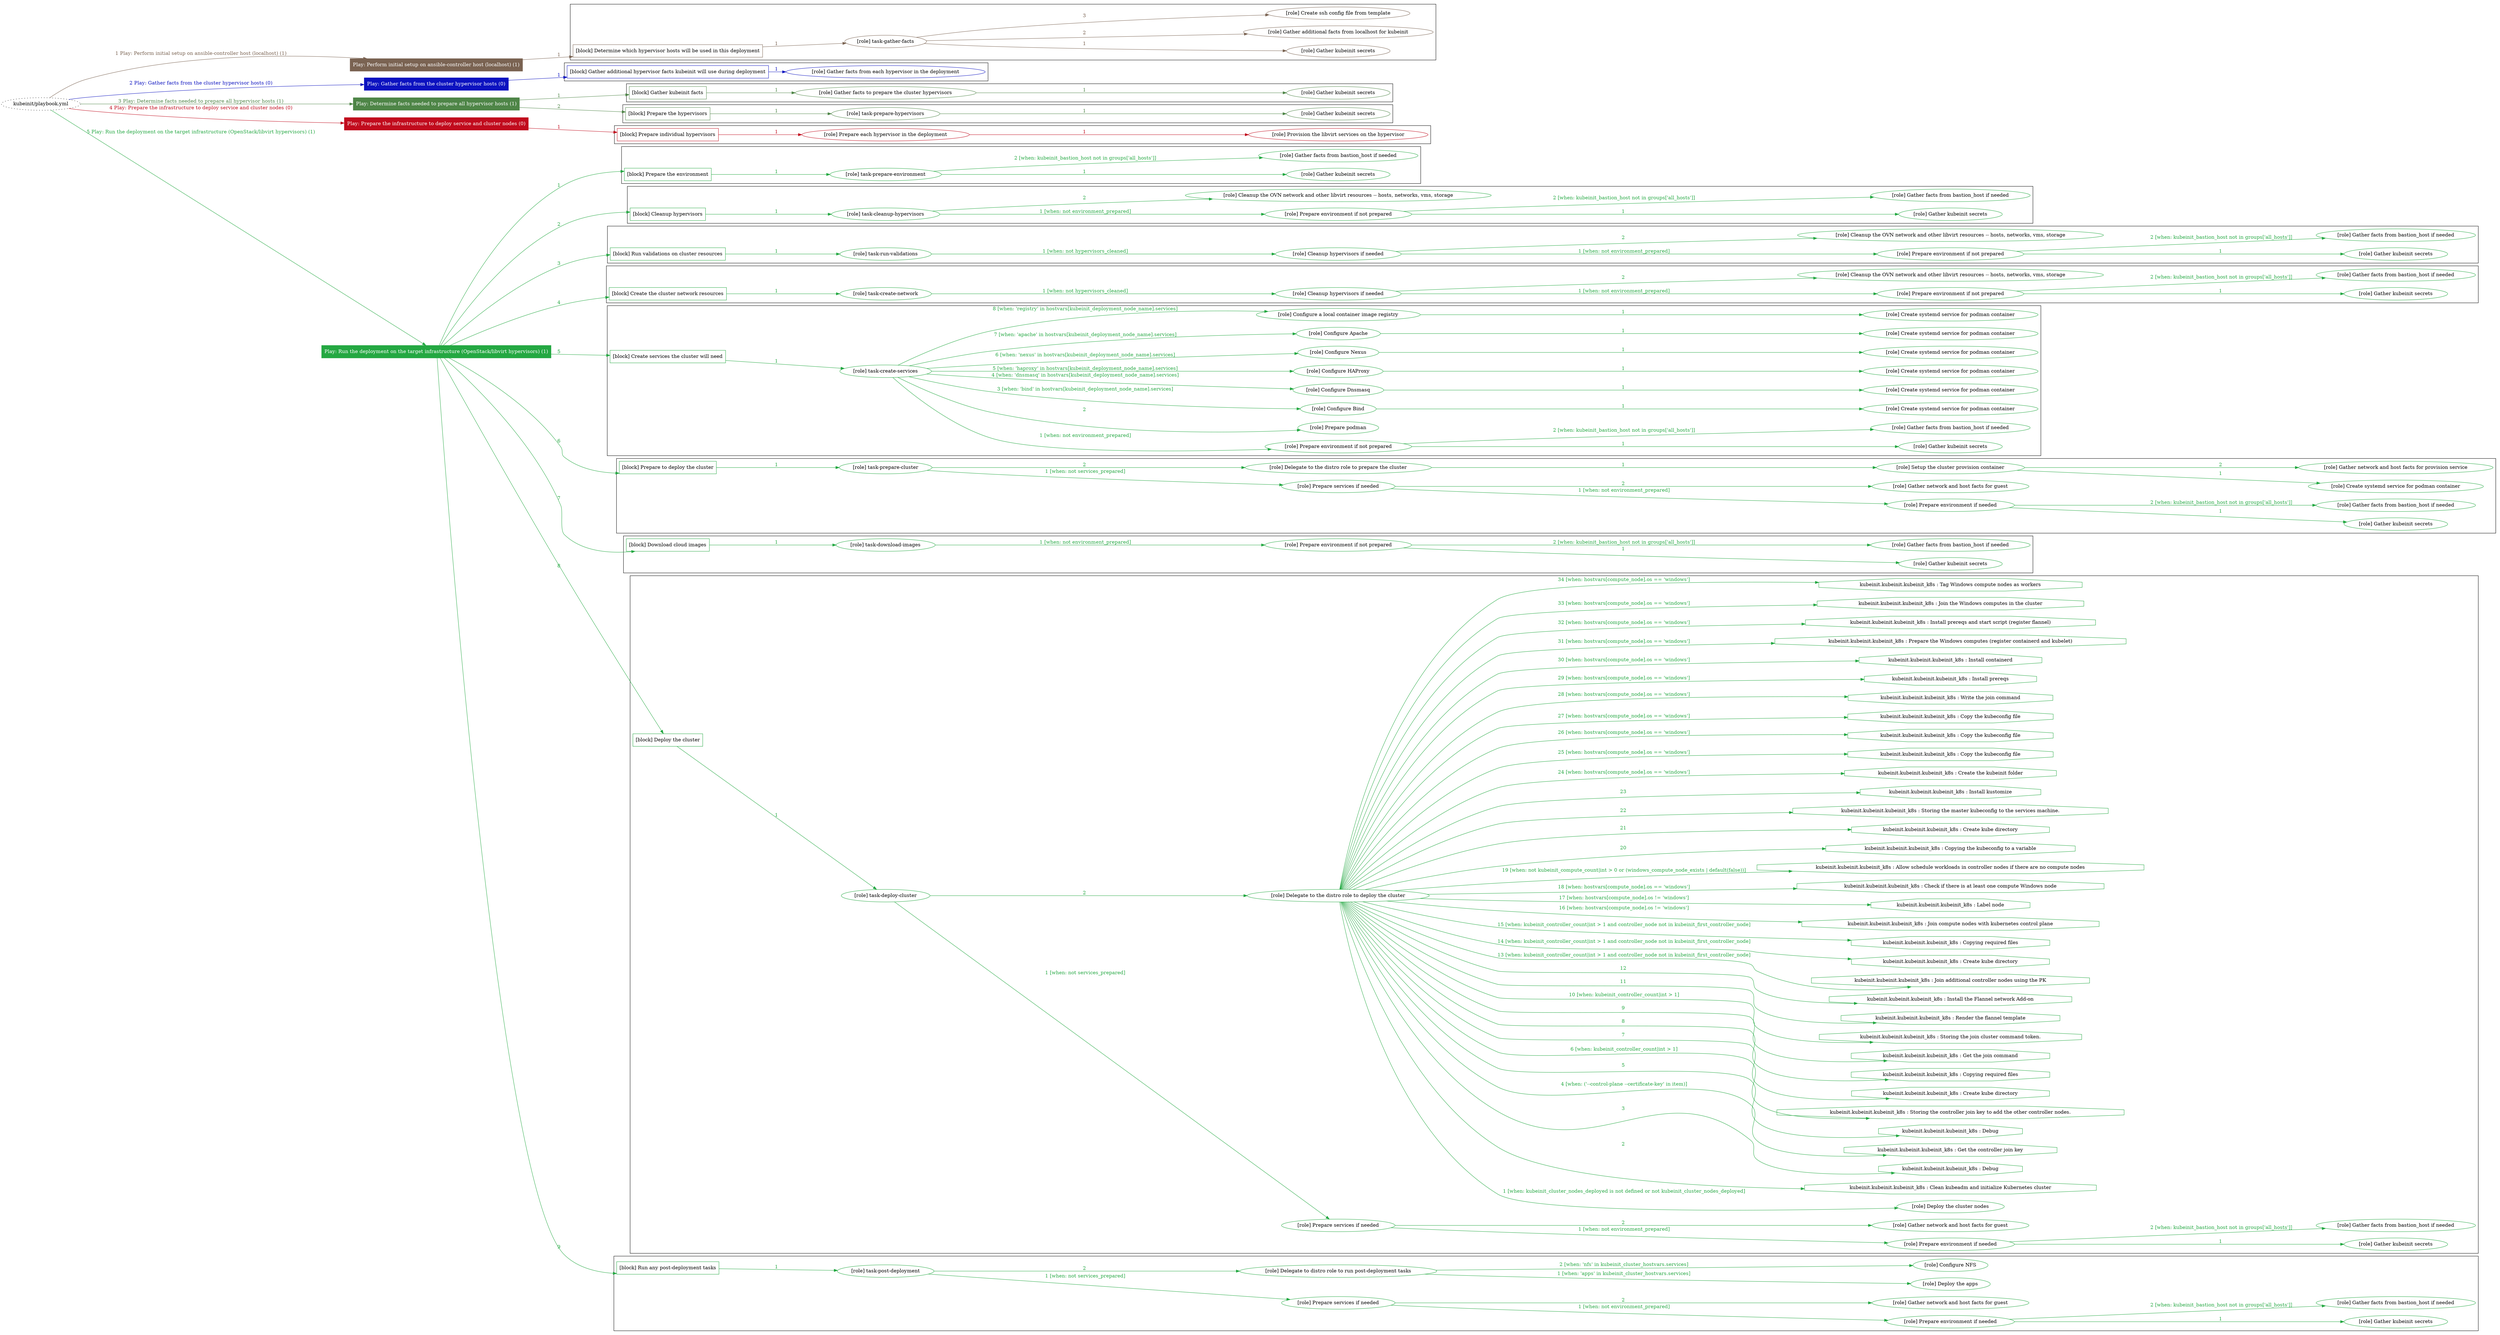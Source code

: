 digraph {
	graph [concentrate=true ordering=in rankdir=LR ratio=fill]
	edge [esep=5 sep=10]
	"kubeinit/playbook.yml" [URL="/home/runner/work/kubeinit/kubeinit/kubeinit/playbook.yml" id=playbook_67308092 style=dotted]
	"kubeinit/playbook.yml" -> play_6406ec0d [label="1 Play: Perform initial setup on ansible-controller host (localhost) (1)" color="#7a6352" fontcolor="#7a6352" id=edge_play_6406ec0d labeltooltip="1 Play: Perform initial setup on ansible-controller host (localhost) (1)" tooltip="1 Play: Perform initial setup on ansible-controller host (localhost) (1)"]
	subgraph "Play: Perform initial setup on ansible-controller host (localhost) (1)" {
		play_6406ec0d [label="Play: Perform initial setup on ansible-controller host (localhost) (1)" URL="/home/runner/work/kubeinit/kubeinit/kubeinit/playbook.yml" color="#7a6352" fontcolor="#ffffff" id=play_6406ec0d shape=box style=filled tooltip=localhost]
		play_6406ec0d -> block_fd1d9c23 [label=1 color="#7a6352" fontcolor="#7a6352" id=edge_block_fd1d9c23 labeltooltip=1 tooltip=1]
		subgraph cluster_block_fd1d9c23 {
			block_fd1d9c23 [label="[block] Determine which hypervisor hosts will be used in this deployment" URL="/home/runner/work/kubeinit/kubeinit/kubeinit/playbook.yml" color="#7a6352" id=block_fd1d9c23 labeltooltip="Determine which hypervisor hosts will be used in this deployment" shape=box tooltip="Determine which hypervisor hosts will be used in this deployment"]
			block_fd1d9c23 -> role_5d88a135 [label="1 " color="#7a6352" fontcolor="#7a6352" id=edge_role_5d88a135 labeltooltip="1 " tooltip="1 "]
			subgraph "task-gather-facts" {
				role_5d88a135 [label="[role] task-gather-facts" URL="/home/runner/work/kubeinit/kubeinit/kubeinit/playbook.yml" color="#7a6352" id=role_5d88a135 tooltip="task-gather-facts"]
				role_5d88a135 -> role_8d498504 [label="1 " color="#7a6352" fontcolor="#7a6352" id=edge_role_8d498504 labeltooltip="1 " tooltip="1 "]
				subgraph "Gather kubeinit secrets" {
					role_8d498504 [label="[role] Gather kubeinit secrets" URL="/home/runner/.ansible/collections/ansible_collections/kubeinit/kubeinit/roles/kubeinit_prepare/tasks/build_hypervisors_group.yml" color="#7a6352" id=role_8d498504 tooltip="Gather kubeinit secrets"]
				}
				role_5d88a135 -> role_382ca746 [label="2 " color="#7a6352" fontcolor="#7a6352" id=edge_role_382ca746 labeltooltip="2 " tooltip="2 "]
				subgraph "Gather additional facts from localhost for kubeinit" {
					role_382ca746 [label="[role] Gather additional facts from localhost for kubeinit" URL="/home/runner/.ansible/collections/ansible_collections/kubeinit/kubeinit/roles/kubeinit_prepare/tasks/build_hypervisors_group.yml" color="#7a6352" id=role_382ca746 tooltip="Gather additional facts from localhost for kubeinit"]
				}
				role_5d88a135 -> role_383abd03 [label="3 " color="#7a6352" fontcolor="#7a6352" id=edge_role_383abd03 labeltooltip="3 " tooltip="3 "]
				subgraph "Create ssh config file from template" {
					role_383abd03 [label="[role] Create ssh config file from template" URL="/home/runner/.ansible/collections/ansible_collections/kubeinit/kubeinit/roles/kubeinit_prepare/tasks/build_hypervisors_group.yml" color="#7a6352" id=role_383abd03 tooltip="Create ssh config file from template"]
				}
			}
		}
	}
	"kubeinit/playbook.yml" -> play_83e37f6c [label="2 Play: Gather facts from the cluster hypervisor hosts (0)" color="#0c12c0" fontcolor="#0c12c0" id=edge_play_83e37f6c labeltooltip="2 Play: Gather facts from the cluster hypervisor hosts (0)" tooltip="2 Play: Gather facts from the cluster hypervisor hosts (0)"]
	subgraph "Play: Gather facts from the cluster hypervisor hosts (0)" {
		play_83e37f6c [label="Play: Gather facts from the cluster hypervisor hosts (0)" URL="/home/runner/work/kubeinit/kubeinit/kubeinit/playbook.yml" color="#0c12c0" fontcolor="#ffffff" id=play_83e37f6c shape=box style=filled tooltip="Play: Gather facts from the cluster hypervisor hosts (0)"]
		play_83e37f6c -> block_63984644 [label=1 color="#0c12c0" fontcolor="#0c12c0" id=edge_block_63984644 labeltooltip=1 tooltip=1]
		subgraph cluster_block_63984644 {
			block_63984644 [label="[block] Gather additional hypervisor facts kubeinit will use during deployment" URL="/home/runner/work/kubeinit/kubeinit/kubeinit/playbook.yml" color="#0c12c0" id=block_63984644 labeltooltip="Gather additional hypervisor facts kubeinit will use during deployment" shape=box tooltip="Gather additional hypervisor facts kubeinit will use during deployment"]
			block_63984644 -> role_690fcded [label="1 " color="#0c12c0" fontcolor="#0c12c0" id=edge_role_690fcded labeltooltip="1 " tooltip="1 "]
			subgraph "Gather facts from each hypervisor in the deployment" {
				role_690fcded [label="[role] Gather facts from each hypervisor in the deployment" URL="/home/runner/work/kubeinit/kubeinit/kubeinit/playbook.yml" color="#0c12c0" id=role_690fcded tooltip="Gather facts from each hypervisor in the deployment"]
			}
		}
	}
	"kubeinit/playbook.yml" -> play_7e3e4405 [label="3 Play: Determine facts needed to prepare all hypervisor hosts (1)" color="#4e8547" fontcolor="#4e8547" id=edge_play_7e3e4405 labeltooltip="3 Play: Determine facts needed to prepare all hypervisor hosts (1)" tooltip="3 Play: Determine facts needed to prepare all hypervisor hosts (1)"]
	subgraph "Play: Determine facts needed to prepare all hypervisor hosts (1)" {
		play_7e3e4405 [label="Play: Determine facts needed to prepare all hypervisor hosts (1)" URL="/home/runner/work/kubeinit/kubeinit/kubeinit/playbook.yml" color="#4e8547" fontcolor="#ffffff" id=play_7e3e4405 shape=box style=filled tooltip=localhost]
		play_7e3e4405 -> block_11b2299b [label=1 color="#4e8547" fontcolor="#4e8547" id=edge_block_11b2299b labeltooltip=1 tooltip=1]
		subgraph cluster_block_11b2299b {
			block_11b2299b [label="[block] Gather kubeinit facts" URL="/home/runner/work/kubeinit/kubeinit/kubeinit/playbook.yml" color="#4e8547" id=block_11b2299b labeltooltip="Gather kubeinit facts" shape=box tooltip="Gather kubeinit facts"]
			block_11b2299b -> role_ae392e5f [label="1 " color="#4e8547" fontcolor="#4e8547" id=edge_role_ae392e5f labeltooltip="1 " tooltip="1 "]
			subgraph "Gather facts to prepare the cluster hypervisors" {
				role_ae392e5f [label="[role] Gather facts to prepare the cluster hypervisors" URL="/home/runner/work/kubeinit/kubeinit/kubeinit/playbook.yml" color="#4e8547" id=role_ae392e5f tooltip="Gather facts to prepare the cluster hypervisors"]
				role_ae392e5f -> role_c78ef38b [label="1 " color="#4e8547" fontcolor="#4e8547" id=edge_role_c78ef38b labeltooltip="1 " tooltip="1 "]
				subgraph "Gather kubeinit secrets" {
					role_c78ef38b [label="[role] Gather kubeinit secrets" URL="/home/runner/.ansible/collections/ansible_collections/kubeinit/kubeinit/roles/kubeinit_prepare/tasks/gather_kubeinit_facts.yml" color="#4e8547" id=role_c78ef38b tooltip="Gather kubeinit secrets"]
				}
			}
		}
		play_7e3e4405 -> block_ba4b2a45 [label=2 color="#4e8547" fontcolor="#4e8547" id=edge_block_ba4b2a45 labeltooltip=2 tooltip=2]
		subgraph cluster_block_ba4b2a45 {
			block_ba4b2a45 [label="[block] Prepare the hypervisors" URL="/home/runner/work/kubeinit/kubeinit/kubeinit/playbook.yml" color="#4e8547" id=block_ba4b2a45 labeltooltip="Prepare the hypervisors" shape=box tooltip="Prepare the hypervisors"]
			block_ba4b2a45 -> role_7987fff8 [label="1 " color="#4e8547" fontcolor="#4e8547" id=edge_role_7987fff8 labeltooltip="1 " tooltip="1 "]
			subgraph "task-prepare-hypervisors" {
				role_7987fff8 [label="[role] task-prepare-hypervisors" URL="/home/runner/work/kubeinit/kubeinit/kubeinit/playbook.yml" color="#4e8547" id=role_7987fff8 tooltip="task-prepare-hypervisors"]
				role_7987fff8 -> role_279f9d8d [label="1 " color="#4e8547" fontcolor="#4e8547" id=edge_role_279f9d8d labeltooltip="1 " tooltip="1 "]
				subgraph "Gather kubeinit secrets" {
					role_279f9d8d [label="[role] Gather kubeinit secrets" URL="/home/runner/.ansible/collections/ansible_collections/kubeinit/kubeinit/roles/kubeinit_prepare/tasks/gather_kubeinit_facts.yml" color="#4e8547" id=role_279f9d8d tooltip="Gather kubeinit secrets"]
				}
			}
		}
	}
	"kubeinit/playbook.yml" -> play_ab53a904 [label="4 Play: Prepare the infrastructure to deploy service and cluster nodes (0)" color="#c10b1d" fontcolor="#c10b1d" id=edge_play_ab53a904 labeltooltip="4 Play: Prepare the infrastructure to deploy service and cluster nodes (0)" tooltip="4 Play: Prepare the infrastructure to deploy service and cluster nodes (0)"]
	subgraph "Play: Prepare the infrastructure to deploy service and cluster nodes (0)" {
		play_ab53a904 [label="Play: Prepare the infrastructure to deploy service and cluster nodes (0)" URL="/home/runner/work/kubeinit/kubeinit/kubeinit/playbook.yml" color="#c10b1d" fontcolor="#ffffff" id=play_ab53a904 shape=box style=filled tooltip="Play: Prepare the infrastructure to deploy service and cluster nodes (0)"]
		play_ab53a904 -> block_ad7eea83 [label=1 color="#c10b1d" fontcolor="#c10b1d" id=edge_block_ad7eea83 labeltooltip=1 tooltip=1]
		subgraph cluster_block_ad7eea83 {
			block_ad7eea83 [label="[block] Prepare individual hypervisors" URL="/home/runner/work/kubeinit/kubeinit/kubeinit/playbook.yml" color="#c10b1d" id=block_ad7eea83 labeltooltip="Prepare individual hypervisors" shape=box tooltip="Prepare individual hypervisors"]
			block_ad7eea83 -> role_a2d02b58 [label="1 " color="#c10b1d" fontcolor="#c10b1d" id=edge_role_a2d02b58 labeltooltip="1 " tooltip="1 "]
			subgraph "Prepare each hypervisor in the deployment" {
				role_a2d02b58 [label="[role] Prepare each hypervisor in the deployment" URL="/home/runner/work/kubeinit/kubeinit/kubeinit/playbook.yml" color="#c10b1d" id=role_a2d02b58 tooltip="Prepare each hypervisor in the deployment"]
				role_a2d02b58 -> role_415d4869 [label="1 " color="#c10b1d" fontcolor="#c10b1d" id=edge_role_415d4869 labeltooltip="1 " tooltip="1 "]
				subgraph "Provision the libvirt services on the hypervisor" {
					role_415d4869 [label="[role] Provision the libvirt services on the hypervisor" URL="/home/runner/.ansible/collections/ansible_collections/kubeinit/kubeinit/roles/kubeinit_prepare/tasks/prepare_hypervisor.yml" color="#c10b1d" id=role_415d4869 tooltip="Provision the libvirt services on the hypervisor"]
				}
			}
		}
	}
	"kubeinit/playbook.yml" -> play_430df1ea [label="5 Play: Run the deployment on the target infrastructure (OpenStack/libvirt hypervisors) (1)" color="#24a842" fontcolor="#24a842" id=edge_play_430df1ea labeltooltip="5 Play: Run the deployment on the target infrastructure (OpenStack/libvirt hypervisors) (1)" tooltip="5 Play: Run the deployment on the target infrastructure (OpenStack/libvirt hypervisors) (1)"]
	subgraph "Play: Run the deployment on the target infrastructure (OpenStack/libvirt hypervisors) (1)" {
		play_430df1ea [label="Play: Run the deployment on the target infrastructure (OpenStack/libvirt hypervisors) (1)" URL="/home/runner/work/kubeinit/kubeinit/kubeinit/playbook.yml" color="#24a842" fontcolor="#ffffff" id=play_430df1ea shape=box style=filled tooltip=localhost]
		play_430df1ea -> block_4a6299b2 [label=1 color="#24a842" fontcolor="#24a842" id=edge_block_4a6299b2 labeltooltip=1 tooltip=1]
		subgraph cluster_block_4a6299b2 {
			block_4a6299b2 [label="[block] Prepare the environment" URL="/home/runner/work/kubeinit/kubeinit/kubeinit/playbook.yml" color="#24a842" id=block_4a6299b2 labeltooltip="Prepare the environment" shape=box tooltip="Prepare the environment"]
			block_4a6299b2 -> role_b2286deb [label="1 " color="#24a842" fontcolor="#24a842" id=edge_role_b2286deb labeltooltip="1 " tooltip="1 "]
			subgraph "task-prepare-environment" {
				role_b2286deb [label="[role] task-prepare-environment" URL="/home/runner/work/kubeinit/kubeinit/kubeinit/playbook.yml" color="#24a842" id=role_b2286deb tooltip="task-prepare-environment"]
				role_b2286deb -> role_14a4b494 [label="1 " color="#24a842" fontcolor="#24a842" id=edge_role_14a4b494 labeltooltip="1 " tooltip="1 "]
				subgraph "Gather kubeinit secrets" {
					role_14a4b494 [label="[role] Gather kubeinit secrets" URL="/home/runner/.ansible/collections/ansible_collections/kubeinit/kubeinit/roles/kubeinit_prepare/tasks/gather_kubeinit_facts.yml" color="#24a842" id=role_14a4b494 tooltip="Gather kubeinit secrets"]
				}
				role_b2286deb -> role_64204887 [label="2 [when: kubeinit_bastion_host not in groups['all_hosts']]" color="#24a842" fontcolor="#24a842" id=edge_role_64204887 labeltooltip="2 [when: kubeinit_bastion_host not in groups['all_hosts']]" tooltip="2 [when: kubeinit_bastion_host not in groups['all_hosts']]"]
				subgraph "Gather facts from bastion_host if needed" {
					role_64204887 [label="[role] Gather facts from bastion_host if needed" URL="/home/runner/.ansible/collections/ansible_collections/kubeinit/kubeinit/roles/kubeinit_prepare/tasks/main.yml" color="#24a842" id=role_64204887 tooltip="Gather facts from bastion_host if needed"]
				}
			}
		}
		play_430df1ea -> block_776baa49 [label=2 color="#24a842" fontcolor="#24a842" id=edge_block_776baa49 labeltooltip=2 tooltip=2]
		subgraph cluster_block_776baa49 {
			block_776baa49 [label="[block] Cleanup hypervisors" URL="/home/runner/work/kubeinit/kubeinit/kubeinit/playbook.yml" color="#24a842" id=block_776baa49 labeltooltip="Cleanup hypervisors" shape=box tooltip="Cleanup hypervisors"]
			block_776baa49 -> role_e93fc119 [label="1 " color="#24a842" fontcolor="#24a842" id=edge_role_e93fc119 labeltooltip="1 " tooltip="1 "]
			subgraph "task-cleanup-hypervisors" {
				role_e93fc119 [label="[role] task-cleanup-hypervisors" URL="/home/runner/work/kubeinit/kubeinit/kubeinit/playbook.yml" color="#24a842" id=role_e93fc119 tooltip="task-cleanup-hypervisors"]
				role_e93fc119 -> role_c7dffb00 [label="1 [when: not environment_prepared]" color="#24a842" fontcolor="#24a842" id=edge_role_c7dffb00 labeltooltip="1 [when: not environment_prepared]" tooltip="1 [when: not environment_prepared]"]
				subgraph "Prepare environment if not prepared" {
					role_c7dffb00 [label="[role] Prepare environment if not prepared" URL="/home/runner/.ansible/collections/ansible_collections/kubeinit/kubeinit/roles/kubeinit_libvirt/tasks/cleanup_hypervisors.yml" color="#24a842" id=role_c7dffb00 tooltip="Prepare environment if not prepared"]
					role_c7dffb00 -> role_e9ced68d [label="1 " color="#24a842" fontcolor="#24a842" id=edge_role_e9ced68d labeltooltip="1 " tooltip="1 "]
					subgraph "Gather kubeinit secrets" {
						role_e9ced68d [label="[role] Gather kubeinit secrets" URL="/home/runner/.ansible/collections/ansible_collections/kubeinit/kubeinit/roles/kubeinit_prepare/tasks/gather_kubeinit_facts.yml" color="#24a842" id=role_e9ced68d tooltip="Gather kubeinit secrets"]
					}
					role_c7dffb00 -> role_8114c1ce [label="2 [when: kubeinit_bastion_host not in groups['all_hosts']]" color="#24a842" fontcolor="#24a842" id=edge_role_8114c1ce labeltooltip="2 [when: kubeinit_bastion_host not in groups['all_hosts']]" tooltip="2 [when: kubeinit_bastion_host not in groups['all_hosts']]"]
					subgraph "Gather facts from bastion_host if needed" {
						role_8114c1ce [label="[role] Gather facts from bastion_host if needed" URL="/home/runner/.ansible/collections/ansible_collections/kubeinit/kubeinit/roles/kubeinit_prepare/tasks/main.yml" color="#24a842" id=role_8114c1ce tooltip="Gather facts from bastion_host if needed"]
					}
				}
				role_e93fc119 -> role_8dc5a4e8 [label="2 " color="#24a842" fontcolor="#24a842" id=edge_role_8dc5a4e8 labeltooltip="2 " tooltip="2 "]
				subgraph "Cleanup the OVN network and other libvirt resources -- hosts, networks, vms, storage" {
					role_8dc5a4e8 [label="[role] Cleanup the OVN network and other libvirt resources -- hosts, networks, vms, storage" URL="/home/runner/.ansible/collections/ansible_collections/kubeinit/kubeinit/roles/kubeinit_libvirt/tasks/cleanup_hypervisors.yml" color="#24a842" id=role_8dc5a4e8 tooltip="Cleanup the OVN network and other libvirt resources -- hosts, networks, vms, storage"]
				}
			}
		}
		play_430df1ea -> block_d7564fd7 [label=3 color="#24a842" fontcolor="#24a842" id=edge_block_d7564fd7 labeltooltip=3 tooltip=3]
		subgraph cluster_block_d7564fd7 {
			block_d7564fd7 [label="[block] Run validations on cluster resources" URL="/home/runner/work/kubeinit/kubeinit/kubeinit/playbook.yml" color="#24a842" id=block_d7564fd7 labeltooltip="Run validations on cluster resources" shape=box tooltip="Run validations on cluster resources"]
			block_d7564fd7 -> role_8d0d4862 [label="1 " color="#24a842" fontcolor="#24a842" id=edge_role_8d0d4862 labeltooltip="1 " tooltip="1 "]
			subgraph "task-run-validations" {
				role_8d0d4862 [label="[role] task-run-validations" URL="/home/runner/work/kubeinit/kubeinit/kubeinit/playbook.yml" color="#24a842" id=role_8d0d4862 tooltip="task-run-validations"]
				role_8d0d4862 -> role_b1a09fdd [label="1 [when: not hypervisors_cleaned]" color="#24a842" fontcolor="#24a842" id=edge_role_b1a09fdd labeltooltip="1 [when: not hypervisors_cleaned]" tooltip="1 [when: not hypervisors_cleaned]"]
				subgraph "Cleanup hypervisors if needed" {
					role_b1a09fdd [label="[role] Cleanup hypervisors if needed" URL="/home/runner/.ansible/collections/ansible_collections/kubeinit/kubeinit/roles/kubeinit_validations/tasks/main.yml" color="#24a842" id=role_b1a09fdd tooltip="Cleanup hypervisors if needed"]
					role_b1a09fdd -> role_1f83338a [label="1 [when: not environment_prepared]" color="#24a842" fontcolor="#24a842" id=edge_role_1f83338a labeltooltip="1 [when: not environment_prepared]" tooltip="1 [when: not environment_prepared]"]
					subgraph "Prepare environment if not prepared" {
						role_1f83338a [label="[role] Prepare environment if not prepared" URL="/home/runner/.ansible/collections/ansible_collections/kubeinit/kubeinit/roles/kubeinit_libvirt/tasks/cleanup_hypervisors.yml" color="#24a842" id=role_1f83338a tooltip="Prepare environment if not prepared"]
						role_1f83338a -> role_2d18c7b2 [label="1 " color="#24a842" fontcolor="#24a842" id=edge_role_2d18c7b2 labeltooltip="1 " tooltip="1 "]
						subgraph "Gather kubeinit secrets" {
							role_2d18c7b2 [label="[role] Gather kubeinit secrets" URL="/home/runner/.ansible/collections/ansible_collections/kubeinit/kubeinit/roles/kubeinit_prepare/tasks/gather_kubeinit_facts.yml" color="#24a842" id=role_2d18c7b2 tooltip="Gather kubeinit secrets"]
						}
						role_1f83338a -> role_209648e6 [label="2 [when: kubeinit_bastion_host not in groups['all_hosts']]" color="#24a842" fontcolor="#24a842" id=edge_role_209648e6 labeltooltip="2 [when: kubeinit_bastion_host not in groups['all_hosts']]" tooltip="2 [when: kubeinit_bastion_host not in groups['all_hosts']]"]
						subgraph "Gather facts from bastion_host if needed" {
							role_209648e6 [label="[role] Gather facts from bastion_host if needed" URL="/home/runner/.ansible/collections/ansible_collections/kubeinit/kubeinit/roles/kubeinit_prepare/tasks/main.yml" color="#24a842" id=role_209648e6 tooltip="Gather facts from bastion_host if needed"]
						}
					}
					role_b1a09fdd -> role_4c12d27b [label="2 " color="#24a842" fontcolor="#24a842" id=edge_role_4c12d27b labeltooltip="2 " tooltip="2 "]
					subgraph "Cleanup the OVN network and other libvirt resources -- hosts, networks, vms, storage" {
						role_4c12d27b [label="[role] Cleanup the OVN network and other libvirt resources -- hosts, networks, vms, storage" URL="/home/runner/.ansible/collections/ansible_collections/kubeinit/kubeinit/roles/kubeinit_libvirt/tasks/cleanup_hypervisors.yml" color="#24a842" id=role_4c12d27b tooltip="Cleanup the OVN network and other libvirt resources -- hosts, networks, vms, storage"]
					}
				}
			}
		}
		play_430df1ea -> block_c68cd7c6 [label=4 color="#24a842" fontcolor="#24a842" id=edge_block_c68cd7c6 labeltooltip=4 tooltip=4]
		subgraph cluster_block_c68cd7c6 {
			block_c68cd7c6 [label="[block] Create the cluster network resources" URL="/home/runner/work/kubeinit/kubeinit/kubeinit/playbook.yml" color="#24a842" id=block_c68cd7c6 labeltooltip="Create the cluster network resources" shape=box tooltip="Create the cluster network resources"]
			block_c68cd7c6 -> role_d3e55e56 [label="1 " color="#24a842" fontcolor="#24a842" id=edge_role_d3e55e56 labeltooltip="1 " tooltip="1 "]
			subgraph "task-create-network" {
				role_d3e55e56 [label="[role] task-create-network" URL="/home/runner/work/kubeinit/kubeinit/kubeinit/playbook.yml" color="#24a842" id=role_d3e55e56 tooltip="task-create-network"]
				role_d3e55e56 -> role_2d81b3db [label="1 [when: not hypervisors_cleaned]" color="#24a842" fontcolor="#24a842" id=edge_role_2d81b3db labeltooltip="1 [when: not hypervisors_cleaned]" tooltip="1 [when: not hypervisors_cleaned]"]
				subgraph "Cleanup hypervisors if needed" {
					role_2d81b3db [label="[role] Cleanup hypervisors if needed" URL="/home/runner/.ansible/collections/ansible_collections/kubeinit/kubeinit/roles/kubeinit_libvirt/tasks/create_network.yml" color="#24a842" id=role_2d81b3db tooltip="Cleanup hypervisors if needed"]
					role_2d81b3db -> role_c132bd1b [label="1 [when: not environment_prepared]" color="#24a842" fontcolor="#24a842" id=edge_role_c132bd1b labeltooltip="1 [when: not environment_prepared]" tooltip="1 [when: not environment_prepared]"]
					subgraph "Prepare environment if not prepared" {
						role_c132bd1b [label="[role] Prepare environment if not prepared" URL="/home/runner/.ansible/collections/ansible_collections/kubeinit/kubeinit/roles/kubeinit_libvirt/tasks/cleanup_hypervisors.yml" color="#24a842" id=role_c132bd1b tooltip="Prepare environment if not prepared"]
						role_c132bd1b -> role_8d4601d1 [label="1 " color="#24a842" fontcolor="#24a842" id=edge_role_8d4601d1 labeltooltip="1 " tooltip="1 "]
						subgraph "Gather kubeinit secrets" {
							role_8d4601d1 [label="[role] Gather kubeinit secrets" URL="/home/runner/.ansible/collections/ansible_collections/kubeinit/kubeinit/roles/kubeinit_prepare/tasks/gather_kubeinit_facts.yml" color="#24a842" id=role_8d4601d1 tooltip="Gather kubeinit secrets"]
						}
						role_c132bd1b -> role_0a7c76f2 [label="2 [when: kubeinit_bastion_host not in groups['all_hosts']]" color="#24a842" fontcolor="#24a842" id=edge_role_0a7c76f2 labeltooltip="2 [when: kubeinit_bastion_host not in groups['all_hosts']]" tooltip="2 [when: kubeinit_bastion_host not in groups['all_hosts']]"]
						subgraph "Gather facts from bastion_host if needed" {
							role_0a7c76f2 [label="[role] Gather facts from bastion_host if needed" URL="/home/runner/.ansible/collections/ansible_collections/kubeinit/kubeinit/roles/kubeinit_prepare/tasks/main.yml" color="#24a842" id=role_0a7c76f2 tooltip="Gather facts from bastion_host if needed"]
						}
					}
					role_2d81b3db -> role_a5a10cf0 [label="2 " color="#24a842" fontcolor="#24a842" id=edge_role_a5a10cf0 labeltooltip="2 " tooltip="2 "]
					subgraph "Cleanup the OVN network and other libvirt resources -- hosts, networks, vms, storage" {
						role_a5a10cf0 [label="[role] Cleanup the OVN network and other libvirt resources -- hosts, networks, vms, storage" URL="/home/runner/.ansible/collections/ansible_collections/kubeinit/kubeinit/roles/kubeinit_libvirt/tasks/cleanup_hypervisors.yml" color="#24a842" id=role_a5a10cf0 tooltip="Cleanup the OVN network and other libvirt resources -- hosts, networks, vms, storage"]
					}
				}
			}
		}
		play_430df1ea -> block_081ce911 [label=5 color="#24a842" fontcolor="#24a842" id=edge_block_081ce911 labeltooltip=5 tooltip=5]
		subgraph cluster_block_081ce911 {
			block_081ce911 [label="[block] Create services the cluster will need" URL="/home/runner/work/kubeinit/kubeinit/kubeinit/playbook.yml" color="#24a842" id=block_081ce911 labeltooltip="Create services the cluster will need" shape=box tooltip="Create services the cluster will need"]
			block_081ce911 -> role_3a35a4e5 [label="1 " color="#24a842" fontcolor="#24a842" id=edge_role_3a35a4e5 labeltooltip="1 " tooltip="1 "]
			subgraph "task-create-services" {
				role_3a35a4e5 [label="[role] task-create-services" URL="/home/runner/work/kubeinit/kubeinit/kubeinit/playbook.yml" color="#24a842" id=role_3a35a4e5 tooltip="task-create-services"]
				role_3a35a4e5 -> role_b16ca7b7 [label="1 [when: not environment_prepared]" color="#24a842" fontcolor="#24a842" id=edge_role_b16ca7b7 labeltooltip="1 [when: not environment_prepared]" tooltip="1 [when: not environment_prepared]"]
				subgraph "Prepare environment if not prepared" {
					role_b16ca7b7 [label="[role] Prepare environment if not prepared" URL="/home/runner/.ansible/collections/ansible_collections/kubeinit/kubeinit/roles/kubeinit_services/tasks/main.yml" color="#24a842" id=role_b16ca7b7 tooltip="Prepare environment if not prepared"]
					role_b16ca7b7 -> role_ea40ac35 [label="1 " color="#24a842" fontcolor="#24a842" id=edge_role_ea40ac35 labeltooltip="1 " tooltip="1 "]
					subgraph "Gather kubeinit secrets" {
						role_ea40ac35 [label="[role] Gather kubeinit secrets" URL="/home/runner/.ansible/collections/ansible_collections/kubeinit/kubeinit/roles/kubeinit_prepare/tasks/gather_kubeinit_facts.yml" color="#24a842" id=role_ea40ac35 tooltip="Gather kubeinit secrets"]
					}
					role_b16ca7b7 -> role_a57aa721 [label="2 [when: kubeinit_bastion_host not in groups['all_hosts']]" color="#24a842" fontcolor="#24a842" id=edge_role_a57aa721 labeltooltip="2 [when: kubeinit_bastion_host not in groups['all_hosts']]" tooltip="2 [when: kubeinit_bastion_host not in groups['all_hosts']]"]
					subgraph "Gather facts from bastion_host if needed" {
						role_a57aa721 [label="[role] Gather facts from bastion_host if needed" URL="/home/runner/.ansible/collections/ansible_collections/kubeinit/kubeinit/roles/kubeinit_prepare/tasks/main.yml" color="#24a842" id=role_a57aa721 tooltip="Gather facts from bastion_host if needed"]
					}
				}
				role_3a35a4e5 -> role_8e623fd9 [label="2 " color="#24a842" fontcolor="#24a842" id=edge_role_8e623fd9 labeltooltip="2 " tooltip="2 "]
				subgraph "Prepare podman" {
					role_8e623fd9 [label="[role] Prepare podman" URL="/home/runner/.ansible/collections/ansible_collections/kubeinit/kubeinit/roles/kubeinit_services/tasks/00_create_service_pod.yml" color="#24a842" id=role_8e623fd9 tooltip="Prepare podman"]
				}
				role_3a35a4e5 -> role_0f9a0cd1 [label="3 [when: 'bind' in hostvars[kubeinit_deployment_node_name].services]" color="#24a842" fontcolor="#24a842" id=edge_role_0f9a0cd1 labeltooltip="3 [when: 'bind' in hostvars[kubeinit_deployment_node_name].services]" tooltip="3 [when: 'bind' in hostvars[kubeinit_deployment_node_name].services]"]
				subgraph "Configure Bind" {
					role_0f9a0cd1 [label="[role] Configure Bind" URL="/home/runner/.ansible/collections/ansible_collections/kubeinit/kubeinit/roles/kubeinit_services/tasks/start_services_containers.yml" color="#24a842" id=role_0f9a0cd1 tooltip="Configure Bind"]
					role_0f9a0cd1 -> role_f336ff0d [label="1 " color="#24a842" fontcolor="#24a842" id=edge_role_f336ff0d labeltooltip="1 " tooltip="1 "]
					subgraph "Create systemd service for podman container" {
						role_f336ff0d [label="[role] Create systemd service for podman container" URL="/home/runner/.ansible/collections/ansible_collections/kubeinit/kubeinit/roles/kubeinit_bind/tasks/main.yml" color="#24a842" id=role_f336ff0d tooltip="Create systemd service for podman container"]
					}
				}
				role_3a35a4e5 -> role_01d43f61 [label="4 [when: 'dnsmasq' in hostvars[kubeinit_deployment_node_name].services]" color="#24a842" fontcolor="#24a842" id=edge_role_01d43f61 labeltooltip="4 [when: 'dnsmasq' in hostvars[kubeinit_deployment_node_name].services]" tooltip="4 [when: 'dnsmasq' in hostvars[kubeinit_deployment_node_name].services]"]
				subgraph "Configure Dnsmasq" {
					role_01d43f61 [label="[role] Configure Dnsmasq" URL="/home/runner/.ansible/collections/ansible_collections/kubeinit/kubeinit/roles/kubeinit_services/tasks/start_services_containers.yml" color="#24a842" id=role_01d43f61 tooltip="Configure Dnsmasq"]
					role_01d43f61 -> role_71cc7e5b [label="1 " color="#24a842" fontcolor="#24a842" id=edge_role_71cc7e5b labeltooltip="1 " tooltip="1 "]
					subgraph "Create systemd service for podman container" {
						role_71cc7e5b [label="[role] Create systemd service for podman container" URL="/home/runner/.ansible/collections/ansible_collections/kubeinit/kubeinit/roles/kubeinit_dnsmasq/tasks/main.yml" color="#24a842" id=role_71cc7e5b tooltip="Create systemd service for podman container"]
					}
				}
				role_3a35a4e5 -> role_a69b788f [label="5 [when: 'haproxy' in hostvars[kubeinit_deployment_node_name].services]" color="#24a842" fontcolor="#24a842" id=edge_role_a69b788f labeltooltip="5 [when: 'haproxy' in hostvars[kubeinit_deployment_node_name].services]" tooltip="5 [when: 'haproxy' in hostvars[kubeinit_deployment_node_name].services]"]
				subgraph "Configure HAProxy" {
					role_a69b788f [label="[role] Configure HAProxy" URL="/home/runner/.ansible/collections/ansible_collections/kubeinit/kubeinit/roles/kubeinit_services/tasks/start_services_containers.yml" color="#24a842" id=role_a69b788f tooltip="Configure HAProxy"]
					role_a69b788f -> role_ecd4b7b4 [label="1 " color="#24a842" fontcolor="#24a842" id=edge_role_ecd4b7b4 labeltooltip="1 " tooltip="1 "]
					subgraph "Create systemd service for podman container" {
						role_ecd4b7b4 [label="[role] Create systemd service for podman container" URL="/home/runner/.ansible/collections/ansible_collections/kubeinit/kubeinit/roles/kubeinit_haproxy/tasks/main.yml" color="#24a842" id=role_ecd4b7b4 tooltip="Create systemd service for podman container"]
					}
				}
				role_3a35a4e5 -> role_aaf186d5 [label="6 [when: 'nexus' in hostvars[kubeinit_deployment_node_name].services]" color="#24a842" fontcolor="#24a842" id=edge_role_aaf186d5 labeltooltip="6 [when: 'nexus' in hostvars[kubeinit_deployment_node_name].services]" tooltip="6 [when: 'nexus' in hostvars[kubeinit_deployment_node_name].services]"]
				subgraph "Configure Nexus" {
					role_aaf186d5 [label="[role] Configure Nexus" URL="/home/runner/.ansible/collections/ansible_collections/kubeinit/kubeinit/roles/kubeinit_services/tasks/start_services_containers.yml" color="#24a842" id=role_aaf186d5 tooltip="Configure Nexus"]
					role_aaf186d5 -> role_55339b39 [label="1 " color="#24a842" fontcolor="#24a842" id=edge_role_55339b39 labeltooltip="1 " tooltip="1 "]
					subgraph "Create systemd service for podman container" {
						role_55339b39 [label="[role] Create systemd service for podman container" URL="/home/runner/.ansible/collections/ansible_collections/kubeinit/kubeinit/roles/kubeinit_nexus/tasks/main.yml" color="#24a842" id=role_55339b39 tooltip="Create systemd service for podman container"]
					}
				}
				role_3a35a4e5 -> role_52cae74e [label="7 [when: 'apache' in hostvars[kubeinit_deployment_node_name].services]" color="#24a842" fontcolor="#24a842" id=edge_role_52cae74e labeltooltip="7 [when: 'apache' in hostvars[kubeinit_deployment_node_name].services]" tooltip="7 [when: 'apache' in hostvars[kubeinit_deployment_node_name].services]"]
				subgraph "Configure Apache" {
					role_52cae74e [label="[role] Configure Apache" URL="/home/runner/.ansible/collections/ansible_collections/kubeinit/kubeinit/roles/kubeinit_services/tasks/start_services_containers.yml" color="#24a842" id=role_52cae74e tooltip="Configure Apache"]
					role_52cae74e -> role_9d7a18e9 [label="1 " color="#24a842" fontcolor="#24a842" id=edge_role_9d7a18e9 labeltooltip="1 " tooltip="1 "]
					subgraph "Create systemd service for podman container" {
						role_9d7a18e9 [label="[role] Create systemd service for podman container" URL="/home/runner/.ansible/collections/ansible_collections/kubeinit/kubeinit/roles/kubeinit_apache/tasks/main.yml" color="#24a842" id=role_9d7a18e9 tooltip="Create systemd service for podman container"]
					}
				}
				role_3a35a4e5 -> role_83558279 [label="8 [when: 'registry' in hostvars[kubeinit_deployment_node_name].services]" color="#24a842" fontcolor="#24a842" id=edge_role_83558279 labeltooltip="8 [when: 'registry' in hostvars[kubeinit_deployment_node_name].services]" tooltip="8 [when: 'registry' in hostvars[kubeinit_deployment_node_name].services]"]
				subgraph "Configure a local container image registry" {
					role_83558279 [label="[role] Configure a local container image registry" URL="/home/runner/.ansible/collections/ansible_collections/kubeinit/kubeinit/roles/kubeinit_services/tasks/start_services_containers.yml" color="#24a842" id=role_83558279 tooltip="Configure a local container image registry"]
					role_83558279 -> role_db331dee [label="1 " color="#24a842" fontcolor="#24a842" id=edge_role_db331dee labeltooltip="1 " tooltip="1 "]
					subgraph "Create systemd service for podman container" {
						role_db331dee [label="[role] Create systemd service for podman container" URL="/home/runner/.ansible/collections/ansible_collections/kubeinit/kubeinit/roles/kubeinit_registry/tasks/main.yml" color="#24a842" id=role_db331dee tooltip="Create systemd service for podman container"]
					}
				}
			}
		}
		play_430df1ea -> block_c972a534 [label=6 color="#24a842" fontcolor="#24a842" id=edge_block_c972a534 labeltooltip=6 tooltip=6]
		subgraph cluster_block_c972a534 {
			block_c972a534 [label="[block] Prepare to deploy the cluster" URL="/home/runner/work/kubeinit/kubeinit/kubeinit/playbook.yml" color="#24a842" id=block_c972a534 labeltooltip="Prepare to deploy the cluster" shape=box tooltip="Prepare to deploy the cluster"]
			block_c972a534 -> role_308923bc [label="1 " color="#24a842" fontcolor="#24a842" id=edge_role_308923bc labeltooltip="1 " tooltip="1 "]
			subgraph "task-prepare-cluster" {
				role_308923bc [label="[role] task-prepare-cluster" URL="/home/runner/work/kubeinit/kubeinit/kubeinit/playbook.yml" color="#24a842" id=role_308923bc tooltip="task-prepare-cluster"]
				role_308923bc -> role_a8d1d51b [label="1 [when: not services_prepared]" color="#24a842" fontcolor="#24a842" id=edge_role_a8d1d51b labeltooltip="1 [when: not services_prepared]" tooltip="1 [when: not services_prepared]"]
				subgraph "Prepare services if needed" {
					role_a8d1d51b [label="[role] Prepare services if needed" URL="/home/runner/.ansible/collections/ansible_collections/kubeinit/kubeinit/roles/kubeinit_prepare/tasks/prepare_cluster.yml" color="#24a842" id=role_a8d1d51b tooltip="Prepare services if needed"]
					role_a8d1d51b -> role_21fe2181 [label="1 [when: not environment_prepared]" color="#24a842" fontcolor="#24a842" id=edge_role_21fe2181 labeltooltip="1 [when: not environment_prepared]" tooltip="1 [when: not environment_prepared]"]
					subgraph "Prepare environment if needed" {
						role_21fe2181 [label="[role] Prepare environment if needed" URL="/home/runner/.ansible/collections/ansible_collections/kubeinit/kubeinit/roles/kubeinit_services/tasks/prepare_services.yml" color="#24a842" id=role_21fe2181 tooltip="Prepare environment if needed"]
						role_21fe2181 -> role_6b74adf2 [label="1 " color="#24a842" fontcolor="#24a842" id=edge_role_6b74adf2 labeltooltip="1 " tooltip="1 "]
						subgraph "Gather kubeinit secrets" {
							role_6b74adf2 [label="[role] Gather kubeinit secrets" URL="/home/runner/.ansible/collections/ansible_collections/kubeinit/kubeinit/roles/kubeinit_prepare/tasks/gather_kubeinit_facts.yml" color="#24a842" id=role_6b74adf2 tooltip="Gather kubeinit secrets"]
						}
						role_21fe2181 -> role_d76ff5cd [label="2 [when: kubeinit_bastion_host not in groups['all_hosts']]" color="#24a842" fontcolor="#24a842" id=edge_role_d76ff5cd labeltooltip="2 [when: kubeinit_bastion_host not in groups['all_hosts']]" tooltip="2 [when: kubeinit_bastion_host not in groups['all_hosts']]"]
						subgraph "Gather facts from bastion_host if needed" {
							role_d76ff5cd [label="[role] Gather facts from bastion_host if needed" URL="/home/runner/.ansible/collections/ansible_collections/kubeinit/kubeinit/roles/kubeinit_prepare/tasks/main.yml" color="#24a842" id=role_d76ff5cd tooltip="Gather facts from bastion_host if needed"]
						}
					}
					role_a8d1d51b -> role_cf9f3cc3 [label="2 " color="#24a842" fontcolor="#24a842" id=edge_role_cf9f3cc3 labeltooltip="2 " tooltip="2 "]
					subgraph "Gather network and host facts for guest" {
						role_cf9f3cc3 [label="[role] Gather network and host facts for guest" URL="/home/runner/.ansible/collections/ansible_collections/kubeinit/kubeinit/roles/kubeinit_services/tasks/prepare_services.yml" color="#24a842" id=role_cf9f3cc3 tooltip="Gather network and host facts for guest"]
					}
				}
				role_308923bc -> role_31d96bdd [label="2 " color="#24a842" fontcolor="#24a842" id=edge_role_31d96bdd labeltooltip="2 " tooltip="2 "]
				subgraph "Delegate to the distro role to prepare the cluster" {
					role_31d96bdd [label="[role] Delegate to the distro role to prepare the cluster" URL="/home/runner/.ansible/collections/ansible_collections/kubeinit/kubeinit/roles/kubeinit_prepare/tasks/prepare_cluster.yml" color="#24a842" id=role_31d96bdd tooltip="Delegate to the distro role to prepare the cluster"]
					role_31d96bdd -> role_cd78ffb6 [label="1 " color="#24a842" fontcolor="#24a842" id=edge_role_cd78ffb6 labeltooltip="1 " tooltip="1 "]
					subgraph "Setup the cluster provision container" {
						role_cd78ffb6 [label="[role] Setup the cluster provision container" URL="/home/runner/.ansible/collections/ansible_collections/kubeinit/kubeinit/roles/kubeinit_k8s/tasks/prepare_cluster.yml" color="#24a842" id=role_cd78ffb6 tooltip="Setup the cluster provision container"]
						role_cd78ffb6 -> role_c1df40dc [label="1 " color="#24a842" fontcolor="#24a842" id=edge_role_c1df40dc labeltooltip="1 " tooltip="1 "]
						subgraph "Create systemd service for podman container" {
							role_c1df40dc [label="[role] Create systemd service for podman container" URL="/home/runner/.ansible/collections/ansible_collections/kubeinit/kubeinit/roles/kubeinit_services/tasks/create_provision_container.yml" color="#24a842" id=role_c1df40dc tooltip="Create systemd service for podman container"]
						}
						role_cd78ffb6 -> role_6f935220 [label="2 " color="#24a842" fontcolor="#24a842" id=edge_role_6f935220 labeltooltip="2 " tooltip="2 "]
						subgraph "Gather network and host facts for provision service" {
							role_6f935220 [label="[role] Gather network and host facts for provision service" URL="/home/runner/.ansible/collections/ansible_collections/kubeinit/kubeinit/roles/kubeinit_services/tasks/create_provision_container.yml" color="#24a842" id=role_6f935220 tooltip="Gather network and host facts for provision service"]
						}
					}
				}
			}
		}
		play_430df1ea -> block_a0e6525f [label=7 color="#24a842" fontcolor="#24a842" id=edge_block_a0e6525f labeltooltip=7 tooltip=7]
		subgraph cluster_block_a0e6525f {
			block_a0e6525f [label="[block] Download cloud images" URL="/home/runner/work/kubeinit/kubeinit/kubeinit/playbook.yml" color="#24a842" id=block_a0e6525f labeltooltip="Download cloud images" shape=box tooltip="Download cloud images"]
			block_a0e6525f -> role_f4e38235 [label="1 " color="#24a842" fontcolor="#24a842" id=edge_role_f4e38235 labeltooltip="1 " tooltip="1 "]
			subgraph "task-download-images" {
				role_f4e38235 [label="[role] task-download-images" URL="/home/runner/work/kubeinit/kubeinit/kubeinit/playbook.yml" color="#24a842" id=role_f4e38235 tooltip="task-download-images"]
				role_f4e38235 -> role_99250107 [label="1 [when: not environment_prepared]" color="#24a842" fontcolor="#24a842" id=edge_role_99250107 labeltooltip="1 [when: not environment_prepared]" tooltip="1 [when: not environment_prepared]"]
				subgraph "Prepare environment if not prepared" {
					role_99250107 [label="[role] Prepare environment if not prepared" URL="/home/runner/.ansible/collections/ansible_collections/kubeinit/kubeinit/roles/kubeinit_libvirt/tasks/download_cloud_images.yml" color="#24a842" id=role_99250107 tooltip="Prepare environment if not prepared"]
					role_99250107 -> role_efb8dcfc [label="1 " color="#24a842" fontcolor="#24a842" id=edge_role_efb8dcfc labeltooltip="1 " tooltip="1 "]
					subgraph "Gather kubeinit secrets" {
						role_efb8dcfc [label="[role] Gather kubeinit secrets" URL="/home/runner/.ansible/collections/ansible_collections/kubeinit/kubeinit/roles/kubeinit_prepare/tasks/gather_kubeinit_facts.yml" color="#24a842" id=role_efb8dcfc tooltip="Gather kubeinit secrets"]
					}
					role_99250107 -> role_ca770f26 [label="2 [when: kubeinit_bastion_host not in groups['all_hosts']]" color="#24a842" fontcolor="#24a842" id=edge_role_ca770f26 labeltooltip="2 [when: kubeinit_bastion_host not in groups['all_hosts']]" tooltip="2 [when: kubeinit_bastion_host not in groups['all_hosts']]"]
					subgraph "Gather facts from bastion_host if needed" {
						role_ca770f26 [label="[role] Gather facts from bastion_host if needed" URL="/home/runner/.ansible/collections/ansible_collections/kubeinit/kubeinit/roles/kubeinit_prepare/tasks/main.yml" color="#24a842" id=role_ca770f26 tooltip="Gather facts from bastion_host if needed"]
					}
				}
			}
		}
		play_430df1ea -> block_d557faa0 [label=8 color="#24a842" fontcolor="#24a842" id=edge_block_d557faa0 labeltooltip=8 tooltip=8]
		subgraph cluster_block_d557faa0 {
			block_d557faa0 [label="[block] Deploy the cluster" URL="/home/runner/work/kubeinit/kubeinit/kubeinit/playbook.yml" color="#24a842" id=block_d557faa0 labeltooltip="Deploy the cluster" shape=box tooltip="Deploy the cluster"]
			block_d557faa0 -> role_dcb2f36b [label="1 " color="#24a842" fontcolor="#24a842" id=edge_role_dcb2f36b labeltooltip="1 " tooltip="1 "]
			subgraph "task-deploy-cluster" {
				role_dcb2f36b [label="[role] task-deploy-cluster" URL="/home/runner/work/kubeinit/kubeinit/kubeinit/playbook.yml" color="#24a842" id=role_dcb2f36b tooltip="task-deploy-cluster"]
				role_dcb2f36b -> role_25e6175d [label="1 [when: not services_prepared]" color="#24a842" fontcolor="#24a842" id=edge_role_25e6175d labeltooltip="1 [when: not services_prepared]" tooltip="1 [when: not services_prepared]"]
				subgraph "Prepare services if needed" {
					role_25e6175d [label="[role] Prepare services if needed" URL="/home/runner/.ansible/collections/ansible_collections/kubeinit/kubeinit/roles/kubeinit_prepare/tasks/deploy_cluster.yml" color="#24a842" id=role_25e6175d tooltip="Prepare services if needed"]
					role_25e6175d -> role_cf792fb1 [label="1 [when: not environment_prepared]" color="#24a842" fontcolor="#24a842" id=edge_role_cf792fb1 labeltooltip="1 [when: not environment_prepared]" tooltip="1 [when: not environment_prepared]"]
					subgraph "Prepare environment if needed" {
						role_cf792fb1 [label="[role] Prepare environment if needed" URL="/home/runner/.ansible/collections/ansible_collections/kubeinit/kubeinit/roles/kubeinit_services/tasks/prepare_services.yml" color="#24a842" id=role_cf792fb1 tooltip="Prepare environment if needed"]
						role_cf792fb1 -> role_f2f3e434 [label="1 " color="#24a842" fontcolor="#24a842" id=edge_role_f2f3e434 labeltooltip="1 " tooltip="1 "]
						subgraph "Gather kubeinit secrets" {
							role_f2f3e434 [label="[role] Gather kubeinit secrets" URL="/home/runner/.ansible/collections/ansible_collections/kubeinit/kubeinit/roles/kubeinit_prepare/tasks/gather_kubeinit_facts.yml" color="#24a842" id=role_f2f3e434 tooltip="Gather kubeinit secrets"]
						}
						role_cf792fb1 -> role_8e83e2c3 [label="2 [when: kubeinit_bastion_host not in groups['all_hosts']]" color="#24a842" fontcolor="#24a842" id=edge_role_8e83e2c3 labeltooltip="2 [when: kubeinit_bastion_host not in groups['all_hosts']]" tooltip="2 [when: kubeinit_bastion_host not in groups['all_hosts']]"]
						subgraph "Gather facts from bastion_host if needed" {
							role_8e83e2c3 [label="[role] Gather facts from bastion_host if needed" URL="/home/runner/.ansible/collections/ansible_collections/kubeinit/kubeinit/roles/kubeinit_prepare/tasks/main.yml" color="#24a842" id=role_8e83e2c3 tooltip="Gather facts from bastion_host if needed"]
						}
					}
					role_25e6175d -> role_bead8c5a [label="2 " color="#24a842" fontcolor="#24a842" id=edge_role_bead8c5a labeltooltip="2 " tooltip="2 "]
					subgraph "Gather network and host facts for guest" {
						role_bead8c5a [label="[role] Gather network and host facts for guest" URL="/home/runner/.ansible/collections/ansible_collections/kubeinit/kubeinit/roles/kubeinit_services/tasks/prepare_services.yml" color="#24a842" id=role_bead8c5a tooltip="Gather network and host facts for guest"]
					}
				}
				role_dcb2f36b -> role_8780a227 [label="2 " color="#24a842" fontcolor="#24a842" id=edge_role_8780a227 labeltooltip="2 " tooltip="2 "]
				subgraph "Delegate to the distro role to deploy the cluster" {
					role_8780a227 [label="[role] Delegate to the distro role to deploy the cluster" URL="/home/runner/.ansible/collections/ansible_collections/kubeinit/kubeinit/roles/kubeinit_prepare/tasks/deploy_cluster.yml" color="#24a842" id=role_8780a227 tooltip="Delegate to the distro role to deploy the cluster"]
					role_8780a227 -> role_9c6eda3a [label="1 [when: kubeinit_cluster_nodes_deployed is not defined or not kubeinit_cluster_nodes_deployed]" color="#24a842" fontcolor="#24a842" id=edge_role_9c6eda3a labeltooltip="1 [when: kubeinit_cluster_nodes_deployed is not defined or not kubeinit_cluster_nodes_deployed]" tooltip="1 [when: kubeinit_cluster_nodes_deployed is not defined or not kubeinit_cluster_nodes_deployed]"]
					subgraph "Deploy the cluster nodes" {
						role_9c6eda3a [label="[role] Deploy the cluster nodes" URL="/home/runner/.ansible/collections/ansible_collections/kubeinit/kubeinit/roles/kubeinit_k8s/tasks/main.yml" color="#24a842" id=role_9c6eda3a tooltip="Deploy the cluster nodes"]
					}
					task_df21376e [label="kubeinit.kubeinit.kubeinit_k8s : Clean kubeadm and initialize Kubernetes cluster" URL="/home/runner/.ansible/collections/ansible_collections/kubeinit/kubeinit/roles/kubeinit_k8s/tasks/main.yml" color="#24a842" id=task_df21376e shape=octagon tooltip="kubeinit.kubeinit.kubeinit_k8s : Clean kubeadm and initialize Kubernetes cluster"]
					role_8780a227 -> task_df21376e [label="2 " color="#24a842" fontcolor="#24a842" id=edge_task_df21376e labeltooltip="2 " tooltip="2 "]
					task_442e03a5 [label="kubeinit.kubeinit.kubeinit_k8s : Debug" URL="/home/runner/.ansible/collections/ansible_collections/kubeinit/kubeinit/roles/kubeinit_k8s/tasks/main.yml" color="#24a842" id=task_442e03a5 shape=octagon tooltip="kubeinit.kubeinit.kubeinit_k8s : Debug"]
					role_8780a227 -> task_442e03a5 [label="3 " color="#24a842" fontcolor="#24a842" id=edge_task_442e03a5 labeltooltip="3 " tooltip="3 "]
					task_28f5c21b [label="kubeinit.kubeinit.kubeinit_k8s : Get the controller join key" URL="/home/runner/.ansible/collections/ansible_collections/kubeinit/kubeinit/roles/kubeinit_k8s/tasks/main.yml" color="#24a842" id=task_28f5c21b shape=octagon tooltip="kubeinit.kubeinit.kubeinit_k8s : Get the controller join key"]
					role_8780a227 -> task_28f5c21b [label="4 [when: ('--control-plane --certificate-key' in item)]" color="#24a842" fontcolor="#24a842" id=edge_task_28f5c21b labeltooltip="4 [when: ('--control-plane --certificate-key' in item)]" tooltip="4 [when: ('--control-plane --certificate-key' in item)]"]
					task_4ea57cc5 [label="kubeinit.kubeinit.kubeinit_k8s : Debug" URL="/home/runner/.ansible/collections/ansible_collections/kubeinit/kubeinit/roles/kubeinit_k8s/tasks/main.yml" color="#24a842" id=task_4ea57cc5 shape=octagon tooltip="kubeinit.kubeinit.kubeinit_k8s : Debug"]
					role_8780a227 -> task_4ea57cc5 [label="5 " color="#24a842" fontcolor="#24a842" id=edge_task_4ea57cc5 labeltooltip="5 " tooltip="5 "]
					task_f813f6f7 [label="kubeinit.kubeinit.kubeinit_k8s : Storing the controller join key to add the other controller nodes." URL="/home/runner/.ansible/collections/ansible_collections/kubeinit/kubeinit/roles/kubeinit_k8s/tasks/main.yml" color="#24a842" id=task_f813f6f7 shape=octagon tooltip="kubeinit.kubeinit.kubeinit_k8s : Storing the controller join key to add the other controller nodes."]
					role_8780a227 -> task_f813f6f7 [label="6 [when: kubeinit_controller_count|int > 1]" color="#24a842" fontcolor="#24a842" id=edge_task_f813f6f7 labeltooltip="6 [when: kubeinit_controller_count|int > 1]" tooltip="6 [when: kubeinit_controller_count|int > 1]"]
					task_6000c756 [label="kubeinit.kubeinit.kubeinit_k8s : Create kube directory" URL="/home/runner/.ansible/collections/ansible_collections/kubeinit/kubeinit/roles/kubeinit_k8s/tasks/main.yml" color="#24a842" id=task_6000c756 shape=octagon tooltip="kubeinit.kubeinit.kubeinit_k8s : Create kube directory"]
					role_8780a227 -> task_6000c756 [label="7 " color="#24a842" fontcolor="#24a842" id=edge_task_6000c756 labeltooltip="7 " tooltip="7 "]
					task_8c041472 [label="kubeinit.kubeinit.kubeinit_k8s : Copying required files" URL="/home/runner/.ansible/collections/ansible_collections/kubeinit/kubeinit/roles/kubeinit_k8s/tasks/main.yml" color="#24a842" id=task_8c041472 shape=octagon tooltip="kubeinit.kubeinit.kubeinit_k8s : Copying required files"]
					role_8780a227 -> task_8c041472 [label="8 " color="#24a842" fontcolor="#24a842" id=edge_task_8c041472 labeltooltip="8 " tooltip="8 "]
					task_3aac8989 [label="kubeinit.kubeinit.kubeinit_k8s : Get the join command" URL="/home/runner/.ansible/collections/ansible_collections/kubeinit/kubeinit/roles/kubeinit_k8s/tasks/main.yml" color="#24a842" id=task_3aac8989 shape=octagon tooltip="kubeinit.kubeinit.kubeinit_k8s : Get the join command"]
					role_8780a227 -> task_3aac8989 [label="9 " color="#24a842" fontcolor="#24a842" id=edge_task_3aac8989 labeltooltip="9 " tooltip="9 "]
					task_b810792a [label="kubeinit.kubeinit.kubeinit_k8s : Storing the join cluster command token." URL="/home/runner/.ansible/collections/ansible_collections/kubeinit/kubeinit/roles/kubeinit_k8s/tasks/main.yml" color="#24a842" id=task_b810792a shape=octagon tooltip="kubeinit.kubeinit.kubeinit_k8s : Storing the join cluster command token."]
					role_8780a227 -> task_b810792a [label="10 [when: kubeinit_controller_count|int > 1]" color="#24a842" fontcolor="#24a842" id=edge_task_b810792a labeltooltip="10 [when: kubeinit_controller_count|int > 1]" tooltip="10 [when: kubeinit_controller_count|int > 1]"]
					task_1ef8570d [label="kubeinit.kubeinit.kubeinit_k8s : Render the flannel template" URL="/home/runner/.ansible/collections/ansible_collections/kubeinit/kubeinit/roles/kubeinit_k8s/tasks/main.yml" color="#24a842" id=task_1ef8570d shape=octagon tooltip="kubeinit.kubeinit.kubeinit_k8s : Render the flannel template"]
					role_8780a227 -> task_1ef8570d [label="11 " color="#24a842" fontcolor="#24a842" id=edge_task_1ef8570d labeltooltip="11 " tooltip="11 "]
					task_660fbb7d [label="kubeinit.kubeinit.kubeinit_k8s : Install the Flannel network Add-on" URL="/home/runner/.ansible/collections/ansible_collections/kubeinit/kubeinit/roles/kubeinit_k8s/tasks/main.yml" color="#24a842" id=task_660fbb7d shape=octagon tooltip="kubeinit.kubeinit.kubeinit_k8s : Install the Flannel network Add-on"]
					role_8780a227 -> task_660fbb7d [label="12 " color="#24a842" fontcolor="#24a842" id=edge_task_660fbb7d labeltooltip="12 " tooltip="12 "]
					task_ed0e7c58 [label="kubeinit.kubeinit.kubeinit_k8s : Join additional controller nodes using the PK" URL="/home/runner/.ansible/collections/ansible_collections/kubeinit/kubeinit/roles/kubeinit_k8s/tasks/main.yml" color="#24a842" id=task_ed0e7c58 shape=octagon tooltip="kubeinit.kubeinit.kubeinit_k8s : Join additional controller nodes using the PK"]
					role_8780a227 -> task_ed0e7c58 [label="13 [when: kubeinit_controller_count|int > 1 and controller_node not in kubeinit_first_controller_node]" color="#24a842" fontcolor="#24a842" id=edge_task_ed0e7c58 labeltooltip="13 [when: kubeinit_controller_count|int > 1 and controller_node not in kubeinit_first_controller_node]" tooltip="13 [when: kubeinit_controller_count|int > 1 and controller_node not in kubeinit_first_controller_node]"]
					task_6b6f8ee6 [label="kubeinit.kubeinit.kubeinit_k8s : Create kube directory" URL="/home/runner/.ansible/collections/ansible_collections/kubeinit/kubeinit/roles/kubeinit_k8s/tasks/main.yml" color="#24a842" id=task_6b6f8ee6 shape=octagon tooltip="kubeinit.kubeinit.kubeinit_k8s : Create kube directory"]
					role_8780a227 -> task_6b6f8ee6 [label="14 [when: kubeinit_controller_count|int > 1 and controller_node not in kubeinit_first_controller_node]" color="#24a842" fontcolor="#24a842" id=edge_task_6b6f8ee6 labeltooltip="14 [when: kubeinit_controller_count|int > 1 and controller_node not in kubeinit_first_controller_node]" tooltip="14 [when: kubeinit_controller_count|int > 1 and controller_node not in kubeinit_first_controller_node]"]
					task_b3309b3e [label="kubeinit.kubeinit.kubeinit_k8s : Copying required files" URL="/home/runner/.ansible/collections/ansible_collections/kubeinit/kubeinit/roles/kubeinit_k8s/tasks/main.yml" color="#24a842" id=task_b3309b3e shape=octagon tooltip="kubeinit.kubeinit.kubeinit_k8s : Copying required files"]
					role_8780a227 -> task_b3309b3e [label="15 [when: kubeinit_controller_count|int > 1 and controller_node not in kubeinit_first_controller_node]" color="#24a842" fontcolor="#24a842" id=edge_task_b3309b3e labeltooltip="15 [when: kubeinit_controller_count|int > 1 and controller_node not in kubeinit_first_controller_node]" tooltip="15 [when: kubeinit_controller_count|int > 1 and controller_node not in kubeinit_first_controller_node]"]
					task_43791947 [label="kubeinit.kubeinit.kubeinit_k8s : Join compute nodes with kubernetes control plane" URL="/home/runner/.ansible/collections/ansible_collections/kubeinit/kubeinit/roles/kubeinit_k8s/tasks/main.yml" color="#24a842" id=task_43791947 shape=octagon tooltip="kubeinit.kubeinit.kubeinit_k8s : Join compute nodes with kubernetes control plane"]
					role_8780a227 -> task_43791947 [label="16 [when: hostvars[compute_node].os != 'windows']" color="#24a842" fontcolor="#24a842" id=edge_task_43791947 labeltooltip="16 [when: hostvars[compute_node].os != 'windows']" tooltip="16 [when: hostvars[compute_node].os != 'windows']"]
					task_ea886090 [label="kubeinit.kubeinit.kubeinit_k8s : Label node" URL="/home/runner/.ansible/collections/ansible_collections/kubeinit/kubeinit/roles/kubeinit_k8s/tasks/main.yml" color="#24a842" id=task_ea886090 shape=octagon tooltip="kubeinit.kubeinit.kubeinit_k8s : Label node"]
					role_8780a227 -> task_ea886090 [label="17 [when: hostvars[compute_node].os != 'windows']" color="#24a842" fontcolor="#24a842" id=edge_task_ea886090 labeltooltip="17 [when: hostvars[compute_node].os != 'windows']" tooltip="17 [when: hostvars[compute_node].os != 'windows']"]
					task_c151cfae [label="kubeinit.kubeinit.kubeinit_k8s : Check if there is at least one compute Windows node" URL="/home/runner/.ansible/collections/ansible_collections/kubeinit/kubeinit/roles/kubeinit_k8s/tasks/main.yml" color="#24a842" id=task_c151cfae shape=octagon tooltip="kubeinit.kubeinit.kubeinit_k8s : Check if there is at least one compute Windows node"]
					role_8780a227 -> task_c151cfae [label="18 [when: hostvars[compute_node].os == 'windows']" color="#24a842" fontcolor="#24a842" id=edge_task_c151cfae labeltooltip="18 [when: hostvars[compute_node].os == 'windows']" tooltip="18 [when: hostvars[compute_node].os == 'windows']"]
					task_fd57dfca [label="kubeinit.kubeinit.kubeinit_k8s : Allow schedule workloads in controller nodes if there are no compute nodes" URL="/home/runner/.ansible/collections/ansible_collections/kubeinit/kubeinit/roles/kubeinit_k8s/tasks/main.yml" color="#24a842" id=task_fd57dfca shape=octagon tooltip="kubeinit.kubeinit.kubeinit_k8s : Allow schedule workloads in controller nodes if there are no compute nodes"]
					role_8780a227 -> task_fd57dfca [label="19 [when: not kubeinit_compute_count|int > 0 or (windows_compute_node_exists | default(false))]" color="#24a842" fontcolor="#24a842" id=edge_task_fd57dfca labeltooltip="19 [when: not kubeinit_compute_count|int > 0 or (windows_compute_node_exists | default(false))]" tooltip="19 [when: not kubeinit_compute_count|int > 0 or (windows_compute_node_exists | default(false))]"]
					task_a7c02e08 [label="kubeinit.kubeinit.kubeinit_k8s : Copying the kubeconfig to a variable" URL="/home/runner/.ansible/collections/ansible_collections/kubeinit/kubeinit/roles/kubeinit_k8s/tasks/main.yml" color="#24a842" id=task_a7c02e08 shape=octagon tooltip="kubeinit.kubeinit.kubeinit_k8s : Copying the kubeconfig to a variable"]
					role_8780a227 -> task_a7c02e08 [label="20 " color="#24a842" fontcolor="#24a842" id=edge_task_a7c02e08 labeltooltip="20 " tooltip="20 "]
					task_1c5316db [label="kubeinit.kubeinit.kubeinit_k8s : Create kube directory" URL="/home/runner/.ansible/collections/ansible_collections/kubeinit/kubeinit/roles/kubeinit_k8s/tasks/main.yml" color="#24a842" id=task_1c5316db shape=octagon tooltip="kubeinit.kubeinit.kubeinit_k8s : Create kube directory"]
					role_8780a227 -> task_1c5316db [label="21 " color="#24a842" fontcolor="#24a842" id=edge_task_1c5316db labeltooltip="21 " tooltip="21 "]
					task_835b192f [label="kubeinit.kubeinit.kubeinit_k8s : Storing the master kubeconfig to the services machine." URL="/home/runner/.ansible/collections/ansible_collections/kubeinit/kubeinit/roles/kubeinit_k8s/tasks/main.yml" color="#24a842" id=task_835b192f shape=octagon tooltip="kubeinit.kubeinit.kubeinit_k8s : Storing the master kubeconfig to the services machine."]
					role_8780a227 -> task_835b192f [label="22 " color="#24a842" fontcolor="#24a842" id=edge_task_835b192f labeltooltip="22 " tooltip="22 "]
					task_a644cc3d [label="kubeinit.kubeinit.kubeinit_k8s : Install kustomize" URL="/home/runner/.ansible/collections/ansible_collections/kubeinit/kubeinit/roles/kubeinit_k8s/tasks/main.yml" color="#24a842" id=task_a644cc3d shape=octagon tooltip="kubeinit.kubeinit.kubeinit_k8s : Install kustomize"]
					role_8780a227 -> task_a644cc3d [label="23 " color="#24a842" fontcolor="#24a842" id=edge_task_a644cc3d labeltooltip="23 " tooltip="23 "]
					task_1a037009 [label="kubeinit.kubeinit.kubeinit_k8s : Create the kubeinit folder" URL="/home/runner/.ansible/collections/ansible_collections/kubeinit/kubeinit/roles/kubeinit_k8s/tasks/main.yml" color="#24a842" id=task_1a037009 shape=octagon tooltip="kubeinit.kubeinit.kubeinit_k8s : Create the kubeinit folder"]
					role_8780a227 -> task_1a037009 [label="24 [when: hostvars[compute_node].os == 'windows']" color="#24a842" fontcolor="#24a842" id=edge_task_1a037009 labeltooltip="24 [when: hostvars[compute_node].os == 'windows']" tooltip="24 [when: hostvars[compute_node].os == 'windows']"]
					task_a85d0fbb [label="kubeinit.kubeinit.kubeinit_k8s : Copy the kubeconfig file" URL="/home/runner/.ansible/collections/ansible_collections/kubeinit/kubeinit/roles/kubeinit_k8s/tasks/main.yml" color="#24a842" id=task_a85d0fbb shape=octagon tooltip="kubeinit.kubeinit.kubeinit_k8s : Copy the kubeconfig file"]
					role_8780a227 -> task_a85d0fbb [label="25 [when: hostvars[compute_node].os == 'windows']" color="#24a842" fontcolor="#24a842" id=edge_task_a85d0fbb labeltooltip="25 [when: hostvars[compute_node].os == 'windows']" tooltip="25 [when: hostvars[compute_node].os == 'windows']"]
					task_f1ab188f [label="kubeinit.kubeinit.kubeinit_k8s : Copy the kubeconfig file" URL="/home/runner/.ansible/collections/ansible_collections/kubeinit/kubeinit/roles/kubeinit_k8s/tasks/main.yml" color="#24a842" id=task_f1ab188f shape=octagon tooltip="kubeinit.kubeinit.kubeinit_k8s : Copy the kubeconfig file"]
					role_8780a227 -> task_f1ab188f [label="26 [when: hostvars[compute_node].os == 'windows']" color="#24a842" fontcolor="#24a842" id=edge_task_f1ab188f labeltooltip="26 [when: hostvars[compute_node].os == 'windows']" tooltip="26 [when: hostvars[compute_node].os == 'windows']"]
					task_54222fa1 [label="kubeinit.kubeinit.kubeinit_k8s : Copy the kubeconfig file" URL="/home/runner/.ansible/collections/ansible_collections/kubeinit/kubeinit/roles/kubeinit_k8s/tasks/main.yml" color="#24a842" id=task_54222fa1 shape=octagon tooltip="kubeinit.kubeinit.kubeinit_k8s : Copy the kubeconfig file"]
					role_8780a227 -> task_54222fa1 [label="27 [when: hostvars[compute_node].os == 'windows']" color="#24a842" fontcolor="#24a842" id=edge_task_54222fa1 labeltooltip="27 [when: hostvars[compute_node].os == 'windows']" tooltip="27 [when: hostvars[compute_node].os == 'windows']"]
					task_4fa71a22 [label="kubeinit.kubeinit.kubeinit_k8s : Write the join command" URL="/home/runner/.ansible/collections/ansible_collections/kubeinit/kubeinit/roles/kubeinit_k8s/tasks/main.yml" color="#24a842" id=task_4fa71a22 shape=octagon tooltip="kubeinit.kubeinit.kubeinit_k8s : Write the join command"]
					role_8780a227 -> task_4fa71a22 [label="28 [when: hostvars[compute_node].os == 'windows']" color="#24a842" fontcolor="#24a842" id=edge_task_4fa71a22 labeltooltip="28 [when: hostvars[compute_node].os == 'windows']" tooltip="28 [when: hostvars[compute_node].os == 'windows']"]
					task_d88aa58c [label="kubeinit.kubeinit.kubeinit_k8s : Install prereqs" URL="/home/runner/.ansible/collections/ansible_collections/kubeinit/kubeinit/roles/kubeinit_k8s/tasks/main.yml" color="#24a842" id=task_d88aa58c shape=octagon tooltip="kubeinit.kubeinit.kubeinit_k8s : Install prereqs"]
					role_8780a227 -> task_d88aa58c [label="29 [when: hostvars[compute_node].os == 'windows']" color="#24a842" fontcolor="#24a842" id=edge_task_d88aa58c labeltooltip="29 [when: hostvars[compute_node].os == 'windows']" tooltip="29 [when: hostvars[compute_node].os == 'windows']"]
					task_90954dd5 [label="kubeinit.kubeinit.kubeinit_k8s : Install containerd" URL="/home/runner/.ansible/collections/ansible_collections/kubeinit/kubeinit/roles/kubeinit_k8s/tasks/main.yml" color="#24a842" id=task_90954dd5 shape=octagon tooltip="kubeinit.kubeinit.kubeinit_k8s : Install containerd"]
					role_8780a227 -> task_90954dd5 [label="30 [when: hostvars[compute_node].os == 'windows']" color="#24a842" fontcolor="#24a842" id=edge_task_90954dd5 labeltooltip="30 [when: hostvars[compute_node].os == 'windows']" tooltip="30 [when: hostvars[compute_node].os == 'windows']"]
					task_e18e34fb [label="kubeinit.kubeinit.kubeinit_k8s : Prepare the Windows computes (register containerd and kubelet)" URL="/home/runner/.ansible/collections/ansible_collections/kubeinit/kubeinit/roles/kubeinit_k8s/tasks/main.yml" color="#24a842" id=task_e18e34fb shape=octagon tooltip="kubeinit.kubeinit.kubeinit_k8s : Prepare the Windows computes (register containerd and kubelet)"]
					role_8780a227 -> task_e18e34fb [label="31 [when: hostvars[compute_node].os == 'windows']" color="#24a842" fontcolor="#24a842" id=edge_task_e18e34fb labeltooltip="31 [when: hostvars[compute_node].os == 'windows']" tooltip="31 [when: hostvars[compute_node].os == 'windows']"]
					task_6a233e62 [label="kubeinit.kubeinit.kubeinit_k8s : Install prereqs and start script (register flannel)" URL="/home/runner/.ansible/collections/ansible_collections/kubeinit/kubeinit/roles/kubeinit_k8s/tasks/main.yml" color="#24a842" id=task_6a233e62 shape=octagon tooltip="kubeinit.kubeinit.kubeinit_k8s : Install prereqs and start script (register flannel)"]
					role_8780a227 -> task_6a233e62 [label="32 [when: hostvars[compute_node].os == 'windows']" color="#24a842" fontcolor="#24a842" id=edge_task_6a233e62 labeltooltip="32 [when: hostvars[compute_node].os == 'windows']" tooltip="32 [when: hostvars[compute_node].os == 'windows']"]
					task_245a7157 [label="kubeinit.kubeinit.kubeinit_k8s : Join the Windows computes in the cluster" URL="/home/runner/.ansible/collections/ansible_collections/kubeinit/kubeinit/roles/kubeinit_k8s/tasks/main.yml" color="#24a842" id=task_245a7157 shape=octagon tooltip="kubeinit.kubeinit.kubeinit_k8s : Join the Windows computes in the cluster"]
					role_8780a227 -> task_245a7157 [label="33 [when: hostvars[compute_node].os == 'windows']" color="#24a842" fontcolor="#24a842" id=edge_task_245a7157 labeltooltip="33 [when: hostvars[compute_node].os == 'windows']" tooltip="33 [when: hostvars[compute_node].os == 'windows']"]
					task_6e051966 [label="kubeinit.kubeinit.kubeinit_k8s : Tag Windows compute nodes as workers" URL="/home/runner/.ansible/collections/ansible_collections/kubeinit/kubeinit/roles/kubeinit_k8s/tasks/main.yml" color="#24a842" id=task_6e051966 shape=octagon tooltip="kubeinit.kubeinit.kubeinit_k8s : Tag Windows compute nodes as workers"]
					role_8780a227 -> task_6e051966 [label="34 [when: hostvars[compute_node].os == 'windows']" color="#24a842" fontcolor="#24a842" id=edge_task_6e051966 labeltooltip="34 [when: hostvars[compute_node].os == 'windows']" tooltip="34 [when: hostvars[compute_node].os == 'windows']"]
				}
			}
		}
		play_430df1ea -> block_028be7b4 [label=9 color="#24a842" fontcolor="#24a842" id=edge_block_028be7b4 labeltooltip=9 tooltip=9]
		subgraph cluster_block_028be7b4 {
			block_028be7b4 [label="[block] Run any post-deployment tasks" URL="/home/runner/work/kubeinit/kubeinit/kubeinit/playbook.yml" color="#24a842" id=block_028be7b4 labeltooltip="Run any post-deployment tasks" shape=box tooltip="Run any post-deployment tasks"]
			block_028be7b4 -> role_173b057f [label="1 " color="#24a842" fontcolor="#24a842" id=edge_role_173b057f labeltooltip="1 " tooltip="1 "]
			subgraph "task-post-deployment" {
				role_173b057f [label="[role] task-post-deployment" URL="/home/runner/work/kubeinit/kubeinit/kubeinit/playbook.yml" color="#24a842" id=role_173b057f tooltip="task-post-deployment"]
				role_173b057f -> role_42a70474 [label="1 [when: not services_prepared]" color="#24a842" fontcolor="#24a842" id=edge_role_42a70474 labeltooltip="1 [when: not services_prepared]" tooltip="1 [when: not services_prepared]"]
				subgraph "Prepare services if needed" {
					role_42a70474 [label="[role] Prepare services if needed" URL="/home/runner/.ansible/collections/ansible_collections/kubeinit/kubeinit/roles/kubeinit_prepare/tasks/post_deployment.yml" color="#24a842" id=role_42a70474 tooltip="Prepare services if needed"]
					role_42a70474 -> role_601d275c [label="1 [when: not environment_prepared]" color="#24a842" fontcolor="#24a842" id=edge_role_601d275c labeltooltip="1 [when: not environment_prepared]" tooltip="1 [when: not environment_prepared]"]
					subgraph "Prepare environment if needed" {
						role_601d275c [label="[role] Prepare environment if needed" URL="/home/runner/.ansible/collections/ansible_collections/kubeinit/kubeinit/roles/kubeinit_services/tasks/prepare_services.yml" color="#24a842" id=role_601d275c tooltip="Prepare environment if needed"]
						role_601d275c -> role_4224455d [label="1 " color="#24a842" fontcolor="#24a842" id=edge_role_4224455d labeltooltip="1 " tooltip="1 "]
						subgraph "Gather kubeinit secrets" {
							role_4224455d [label="[role] Gather kubeinit secrets" URL="/home/runner/.ansible/collections/ansible_collections/kubeinit/kubeinit/roles/kubeinit_prepare/tasks/gather_kubeinit_facts.yml" color="#24a842" id=role_4224455d tooltip="Gather kubeinit secrets"]
						}
						role_601d275c -> role_c6cce0a6 [label="2 [when: kubeinit_bastion_host not in groups['all_hosts']]" color="#24a842" fontcolor="#24a842" id=edge_role_c6cce0a6 labeltooltip="2 [when: kubeinit_bastion_host not in groups['all_hosts']]" tooltip="2 [when: kubeinit_bastion_host not in groups['all_hosts']]"]
						subgraph "Gather facts from bastion_host if needed" {
							role_c6cce0a6 [label="[role] Gather facts from bastion_host if needed" URL="/home/runner/.ansible/collections/ansible_collections/kubeinit/kubeinit/roles/kubeinit_prepare/tasks/main.yml" color="#24a842" id=role_c6cce0a6 tooltip="Gather facts from bastion_host if needed"]
						}
					}
					role_42a70474 -> role_1355dab9 [label="2 " color="#24a842" fontcolor="#24a842" id=edge_role_1355dab9 labeltooltip="2 " tooltip="2 "]
					subgraph "Gather network and host facts for guest" {
						role_1355dab9 [label="[role] Gather network and host facts for guest" URL="/home/runner/.ansible/collections/ansible_collections/kubeinit/kubeinit/roles/kubeinit_services/tasks/prepare_services.yml" color="#24a842" id=role_1355dab9 tooltip="Gather network and host facts for guest"]
					}
				}
				role_173b057f -> role_2a59dd23 [label="2 " color="#24a842" fontcolor="#24a842" id=edge_role_2a59dd23 labeltooltip="2 " tooltip="2 "]
				subgraph "Delegate to distro role to run post-deployment tasks" {
					role_2a59dd23 [label="[role] Delegate to distro role to run post-deployment tasks" URL="/home/runner/.ansible/collections/ansible_collections/kubeinit/kubeinit/roles/kubeinit_prepare/tasks/post_deployment.yml" color="#24a842" id=role_2a59dd23 tooltip="Delegate to distro role to run post-deployment tasks"]
					role_2a59dd23 -> role_dd265e16 [label="1 [when: 'apps' in kubeinit_cluster_hostvars.services]" color="#24a842" fontcolor="#24a842" id=edge_role_dd265e16 labeltooltip="1 [when: 'apps' in kubeinit_cluster_hostvars.services]" tooltip="1 [when: 'apps' in kubeinit_cluster_hostvars.services]"]
					subgraph "Deploy the apps" {
						role_dd265e16 [label="[role] Deploy the apps" URL="/home/runner/.ansible/collections/ansible_collections/kubeinit/kubeinit/roles/kubeinit_k8s/tasks/post_deployment_tasks.yml" color="#24a842" id=role_dd265e16 tooltip="Deploy the apps"]
					}
					role_2a59dd23 -> role_1ed57f31 [label="2 [when: 'nfs' in kubeinit_cluster_hostvars.services]" color="#24a842" fontcolor="#24a842" id=edge_role_1ed57f31 labeltooltip="2 [when: 'nfs' in kubeinit_cluster_hostvars.services]" tooltip="2 [when: 'nfs' in kubeinit_cluster_hostvars.services]"]
					subgraph "Configure NFS" {
						role_1ed57f31 [label="[role] Configure NFS" URL="/home/runner/.ansible/collections/ansible_collections/kubeinit/kubeinit/roles/kubeinit_k8s/tasks/post_deployment_tasks.yml" color="#24a842" id=role_1ed57f31 tooltip="Configure NFS"]
					}
				}
			}
		}
	}
}
